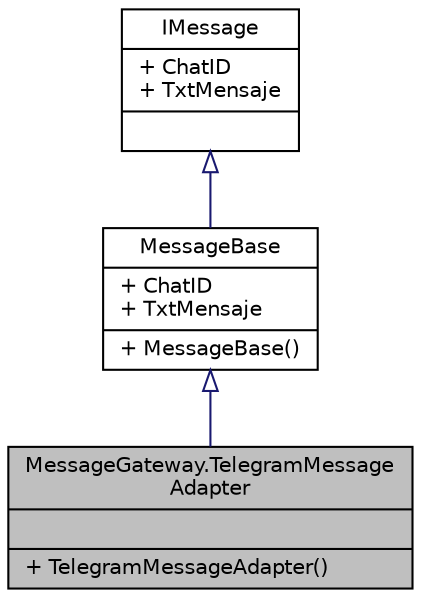 digraph "MessageGateway.TelegramMessageAdapter"
{
 // INTERACTIVE_SVG=YES
 // LATEX_PDF_SIZE
  edge [fontname="Helvetica",fontsize="10",labelfontname="Helvetica",labelfontsize="10"];
  node [fontname="Helvetica",fontsize="10",shape=record];
  Node1 [label="{MessageGateway.TelegramMessage\lAdapter\n||+ TelegramMessageAdapter()\l}",height=0.2,width=0.4,color="black", fillcolor="grey75", style="filled", fontcolor="black",tooltip="Adaptador del mensaje de telegram a la interfaz ."];
  Node2 -> Node1 [dir="back",color="midnightblue",fontsize="10",style="solid",arrowtail="onormal",fontname="Helvetica"];
  Node2 [label="{MessageBase\n|+ ChatID\l+ TxtMensaje\l|+ MessageBase()\l}",height=0.2,width=0.4,color="black", fillcolor="white", style="filled",URL="$classMessageGateway_1_1MessageBase.html",tooltip="Superclase de los mensajes a recibirse."];
  Node3 -> Node2 [dir="back",color="midnightblue",fontsize="10",style="solid",arrowtail="onormal",fontname="Helvetica"];
  Node3 [label="{IMessage\n|+ ChatID\l+ TxtMensaje\l|}",height=0.2,width=0.4,color="black", fillcolor="white", style="filled",URL="$interfaceMessageGateway_1_1IMessage.html",tooltip="Interfaz que engloba los tipos mensaje de las diferentes plataformas de mensaje."];
}
